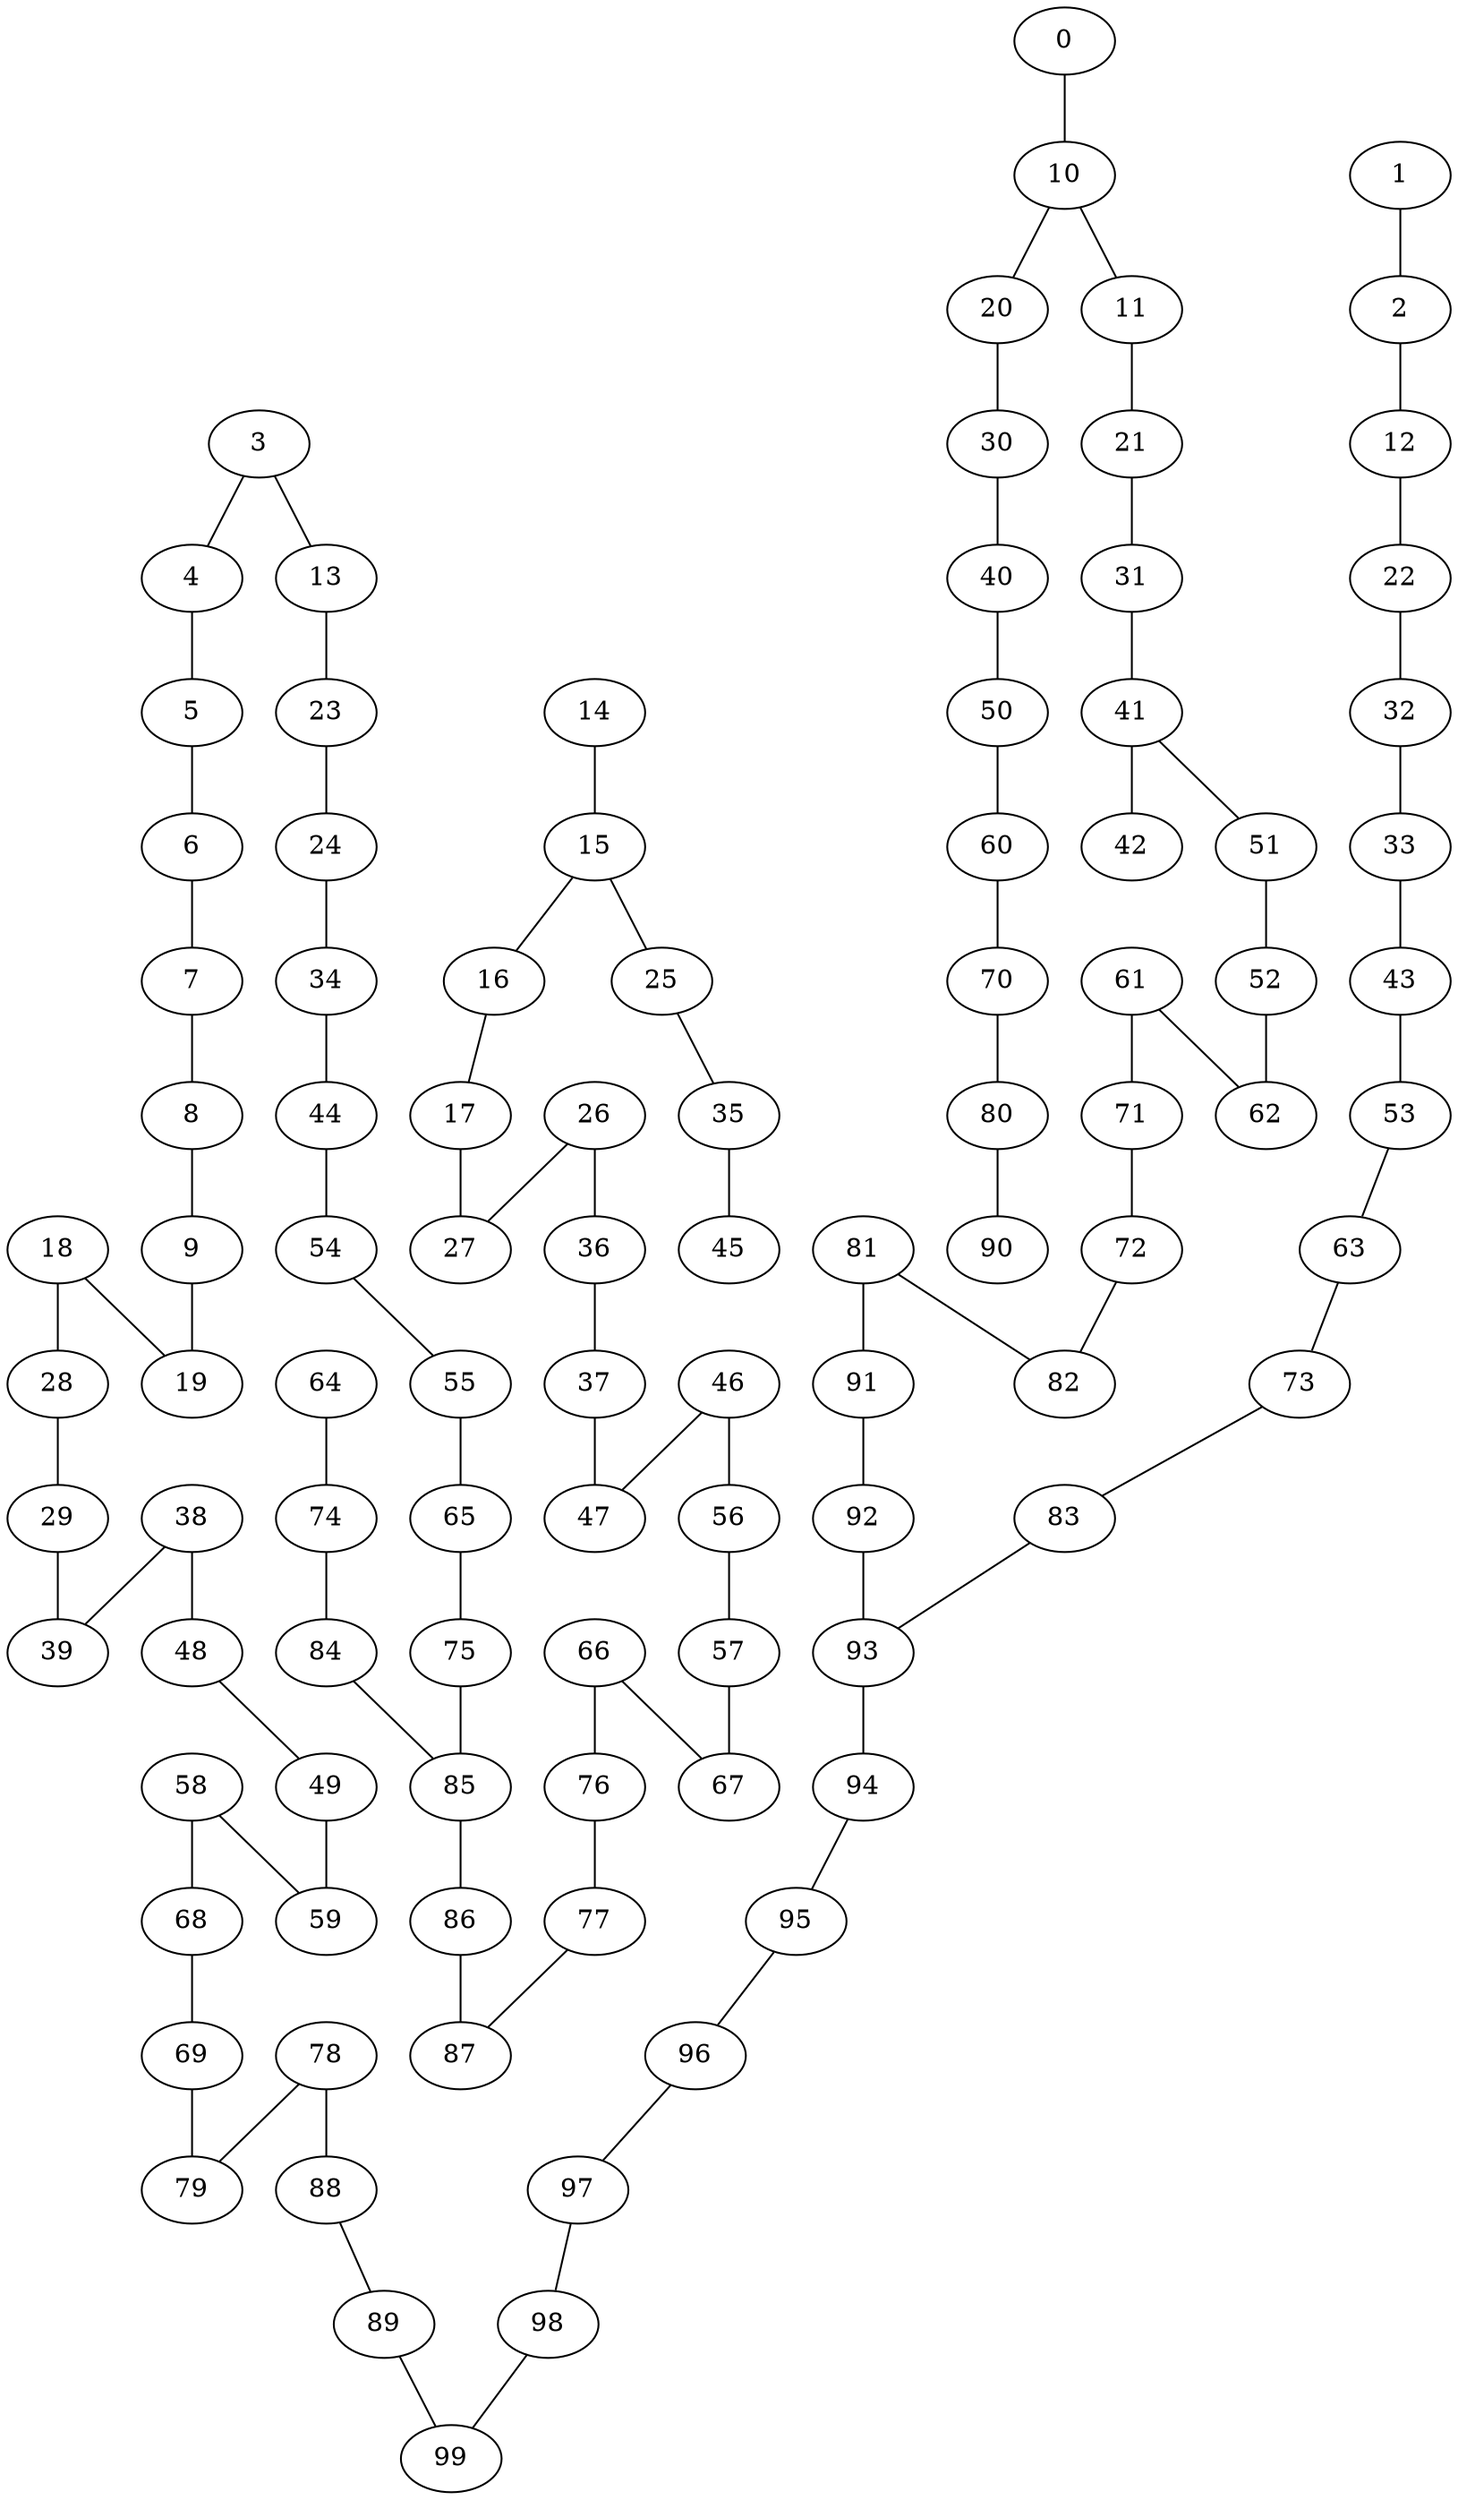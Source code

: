 graph{
   12 -- 22;
   2 -- 12;
   29 -- 39;
   34 -- 44;
   26 -- 27;
   3 -- 13;
   17 -- 27;
   32 -- 33;
   1 -- 2;
   16 -- 17;
   28 -- 29;
   78 -- 79;
   44 -- 54;
   15 -- 16;
   22 -- 32;
   7 -- 8;
   54 -- 55;
   14 -- 15;
   78 -- 88;
   38 -- 48;
   55 -- 65;
   15 -- 25;
   13 -- 23;
   65 -- 75;
   25 -- 35;
   53 -- 63;
   75 -- 85;
   35 -- 45;
   63 -- 73;
   97 -- 98;
   85 -- 86;
   84 -- 85;
   43 -- 53;
   86 -- 87;
   74 -- 84;
   6 -- 7;
   96 -- 97;
   33 -- 43;
   77 -- 87;
   64 -- 74;
   58 -- 68;
   49 -- 59;
   95 -- 96;
   23 -- 24;
   76 -- 77;
   92 -- 93;
   68 -- 69;
   94 -- 95;
   66 -- 76;
   91 -- 92;
   69 -- 79;
   66 -- 67;
   81 -- 91;
   93 -- 94;
   5 -- 6;
   57 -- 67;
   81 -- 82;
   83 -- 93;
   56 -- 57;
   72 -- 82;
   88 -- 89;
   38 -- 39;
   73 -- 83;
   24 -- 34;
   46 -- 56;
   71 -- 72;
   89 -- 99;
   46 -- 47;
   61 -- 71;
   58 -- 59;
   37 -- 47;
   61 -- 62;
   98 -- 99;
   48 -- 49;
   4 -- 5;
   36 -- 37;
   52 -- 62;
   26 -- 36;
   51 -- 52;
   41 -- 51;
   41 -- 42;
   31 -- 41;
   21 -- 31;
   11 -- 21;
   10 -- 11;
   0 -- 10;
   10 -- 20;
   18 -- 28;
   20 -- 30;
   30 -- 40;
   40 -- 50;
   50 -- 60;
   9 -- 19;
   60 -- 70;
   70 -- 80;
   80 -- 90;
   8 -- 9;
   3 -- 4;
   18 -- 19;
}